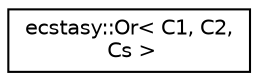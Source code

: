 digraph "Graphical Class Hierarchy"
{
 // LATEX_PDF_SIZE
  edge [fontname="Helvetica",fontsize="10",labelfontname="Helvetica",labelfontsize="10"];
  node [fontname="Helvetica",fontsize="10",shape=record];
  rankdir="LR";
  Node0 [label="ecstasy::Or\< C1, C2,\l Cs \>",height=0.2,width=0.4,color="black", fillcolor="white", style="filled",URL="$structecstasy_1_1_or.html",tooltip="Placeholder for ecstasy::query::modifier::Or."];
}
